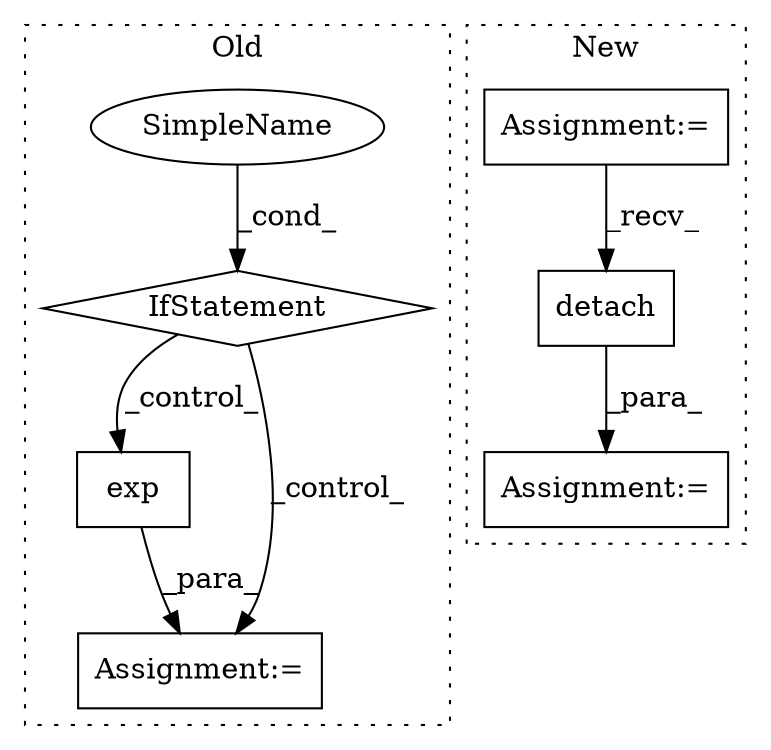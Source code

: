 digraph G {
subgraph cluster0 {
1 [label="exp" a="32" s="1269,1304" l="4,1" shape="box"];
4 [label="Assignment:=" a="7" s="1318" l="1" shape="box"];
5 [label="IfStatement" a="25" s="1238,1249" l="4,2" shape="diamond"];
6 [label="SimpleName" a="42" s="" l="" shape="ellipse"];
label = "Old";
style="dotted";
}
subgraph cluster1 {
2 [label="detach" a="32" s="1132" l="8" shape="box"];
3 [label="Assignment:=" a="7" s="1118" l="1" shape="box"];
7 [label="Assignment:=" a="7" s="869" l="12" shape="box"];
label = "New";
style="dotted";
}
1 -> 4 [label="_para_"];
2 -> 3 [label="_para_"];
5 -> 1 [label="_control_"];
5 -> 4 [label="_control_"];
6 -> 5 [label="_cond_"];
7 -> 2 [label="_recv_"];
}